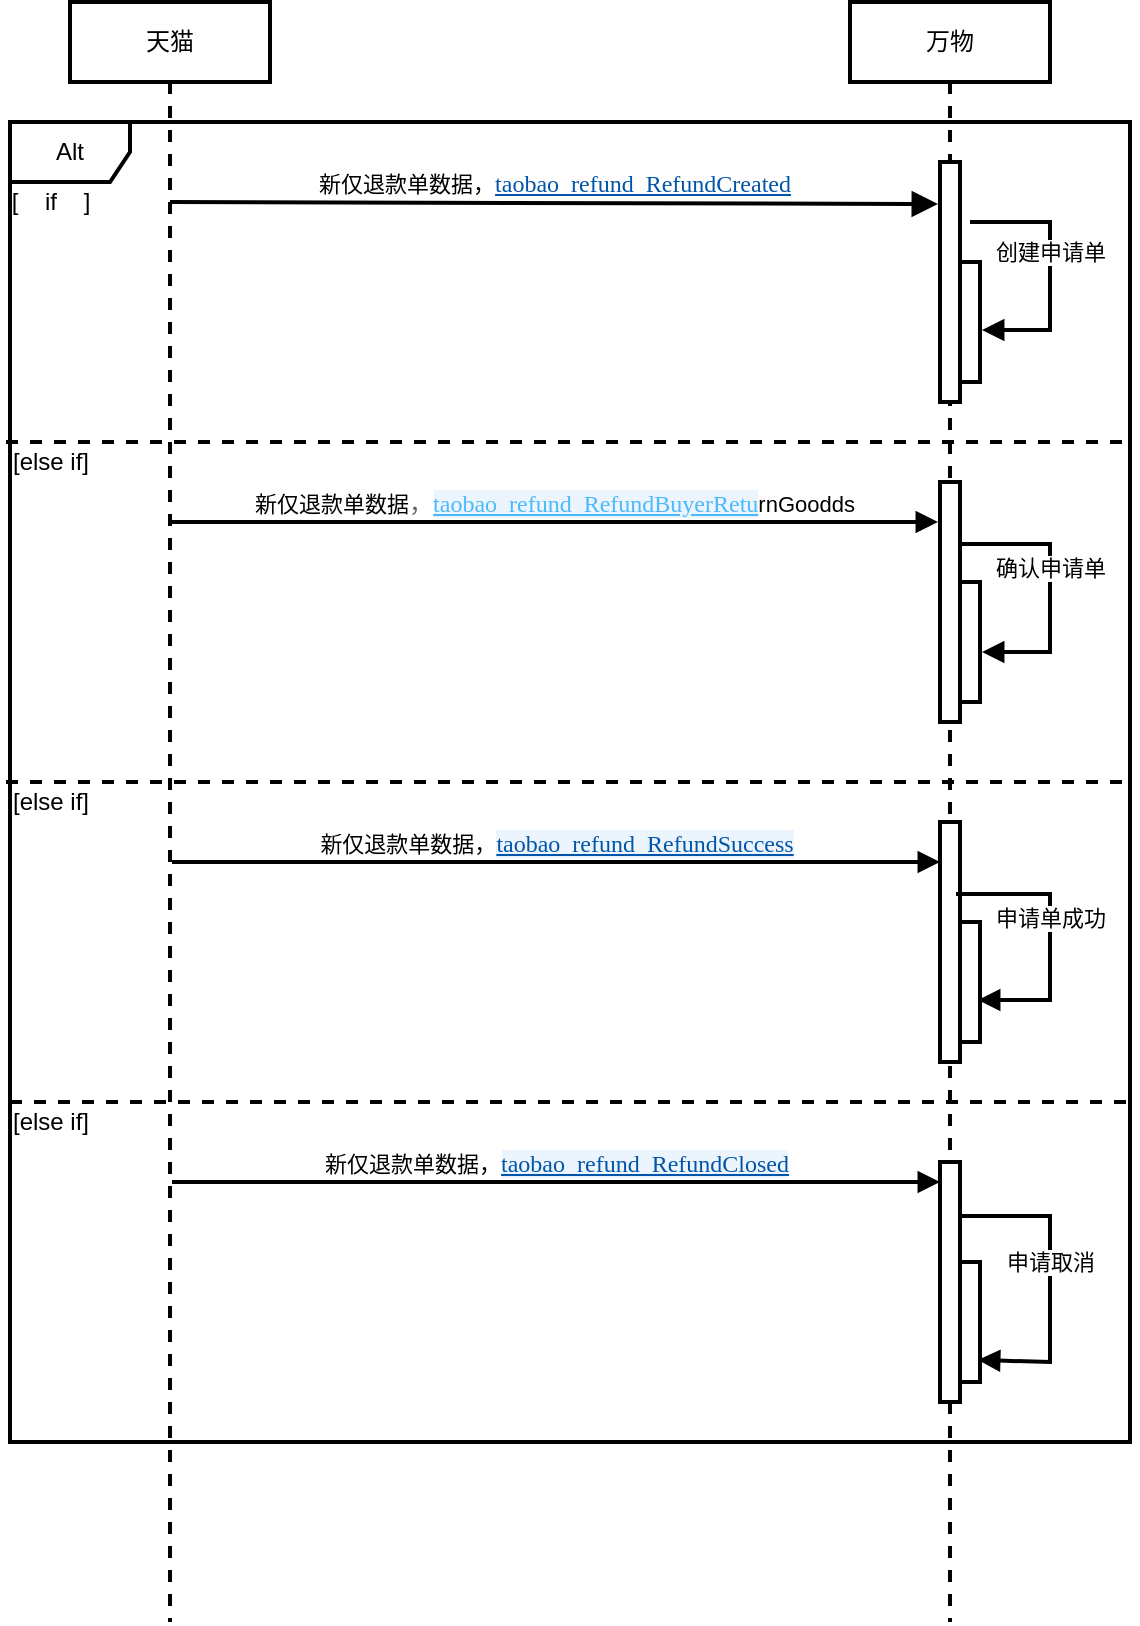 <mxfile version="15.0.3" type="github">
  <diagram id="h3oW2JSOAwKiPaTRix45" name="第 1 页">
    <mxGraphModel dx="946" dy="614" grid="1" gridSize="10" guides="1" tooltips="1" connect="1" arrows="1" fold="1" page="1" pageScale="1" pageWidth="827" pageHeight="1169" math="0" shadow="0">
      <root>
        <mxCell id="0" />
        <mxCell id="1" parent="0" />
        <mxCell id="5cqKluGBeerSZQGnTCHo-1" value="天猫" style="shape=umlLifeline;perimeter=lifelinePerimeter;whiteSpace=wrap;html=1;container=1;collapsible=0;recursiveResize=0;outlineConnect=0;strokeWidth=2;" vertex="1" parent="1">
          <mxGeometry x="110" y="120" width="100" height="810" as="geometry" />
        </mxCell>
        <mxCell id="5cqKluGBeerSZQGnTCHo-3" value="万物" style="shape=umlLifeline;perimeter=lifelinePerimeter;whiteSpace=wrap;html=1;container=1;collapsible=0;recursiveResize=0;outlineConnect=0;strokeWidth=2;" vertex="1" parent="1">
          <mxGeometry x="500" y="120" width="100" height="810" as="geometry" />
        </mxCell>
        <mxCell id="5cqKluGBeerSZQGnTCHo-5" value="Alt" style="shape=umlFrame;whiteSpace=wrap;html=1;strokeWidth=2;" vertex="1" parent="1">
          <mxGeometry x="80" y="180" width="560" height="660" as="geometry" />
        </mxCell>
        <mxCell id="5cqKluGBeerSZQGnTCHo-6" value="" style="html=1;points=[];perimeter=orthogonalPerimeter;strokeWidth=2;" vertex="1" parent="1">
          <mxGeometry x="555" y="250" width="10" height="60" as="geometry" />
        </mxCell>
        <mxCell id="5cqKluGBeerSZQGnTCHo-8" value="新仅退款单数据，&lt;a class=&quot;J_detailIn&quot; target=&quot;_blank&quot; href=&quot;https://my.open.taobao.com/integration/view_topic.htm?spm=a219a.7395903.2.2.5ddd469duFCVyH&amp;amp;id=118&amp;amp;hiddenLayout=true&quot; title=&quot;taobao_refund_RefundCreated&quot; style=&quot;color: rgb(0 , 85 , 170) ; font-size: 12px ; font-family: &amp;#34;tahoma&amp;#34; ; text-align: left&quot;&gt;taobao_refund_RefundCreated&lt;/a&gt;" style="html=1;verticalAlign=bottom;endArrow=block;endSize=8;strokeWidth=2;entryX=-0.1;entryY=0.175;entryDx=0;entryDy=0;entryPerimeter=0;endFill=1;rounded=0;" edge="1" parent="1" target="5cqKluGBeerSZQGnTCHo-13">
          <mxGeometry relative="1" as="geometry">
            <mxPoint x="530" y="234" as="targetPoint" />
            <mxPoint x="160" y="220" as="sourcePoint" />
          </mxGeometry>
        </mxCell>
        <mxCell id="5cqKluGBeerSZQGnTCHo-13" value="" style="html=1;points=[];perimeter=orthogonalPerimeter;strokeWidth=2;" vertex="1" parent="1">
          <mxGeometry x="545" y="200" width="10" height="120" as="geometry" />
        </mxCell>
        <mxCell id="5cqKluGBeerSZQGnTCHo-14" value="创建申请单" style="html=1;verticalAlign=bottom;endArrow=block;strokeWidth=2;entryX=1.1;entryY=0.567;entryDx=0;entryDy=0;entryPerimeter=0;rounded=0;" edge="1" parent="1" target="5cqKluGBeerSZQGnTCHo-6">
          <mxGeometry width="80" relative="1" as="geometry">
            <mxPoint x="560" y="230" as="sourcePoint" />
            <mxPoint x="640" y="230" as="targetPoint" />
            <Array as="points">
              <mxPoint x="600" y="230" />
              <mxPoint x="600" y="284" />
            </Array>
          </mxGeometry>
        </mxCell>
        <mxCell id="5cqKluGBeerSZQGnTCHo-15" value="" style="endArrow=none;endSize=12;dashed=1;html=1;strokeWidth=2;endFill=0;" edge="1" parent="1">
          <mxGeometry width="160" relative="1" as="geometry">
            <mxPoint x="78" y="340" as="sourcePoint" />
            <mxPoint x="640" y="340" as="targetPoint" />
          </mxGeometry>
        </mxCell>
        <mxCell id="5cqKluGBeerSZQGnTCHo-17" value="" style="html=1;points=[];perimeter=orthogonalPerimeter;strokeWidth=2;" vertex="1" parent="1">
          <mxGeometry x="545" y="360" width="10" height="120" as="geometry" />
        </mxCell>
        <mxCell id="5cqKluGBeerSZQGnTCHo-18" value="" style="html=1;points=[];perimeter=orthogonalPerimeter;strokeWidth=2;" vertex="1" parent="1">
          <mxGeometry x="555" y="410" width="10" height="60" as="geometry" />
        </mxCell>
        <mxCell id="5cqKluGBeerSZQGnTCHo-21" value="确认申请单" style="html=1;verticalAlign=bottom;endArrow=block;strokeWidth=2;exitX=1;exitY=0.258;exitDx=0;exitDy=0;exitPerimeter=0;entryX=1.1;entryY=0.583;entryDx=0;entryDy=0;entryPerimeter=0;rounded=0;" edge="1" parent="1" source="5cqKluGBeerSZQGnTCHo-17" target="5cqKluGBeerSZQGnTCHo-18">
          <mxGeometry width="80" relative="1" as="geometry">
            <mxPoint x="370" y="540" as="sourcePoint" />
            <mxPoint x="450" y="540" as="targetPoint" />
            <Array as="points">
              <mxPoint x="600" y="391" />
              <mxPoint x="600" y="445" />
            </Array>
          </mxGeometry>
        </mxCell>
        <mxCell id="5cqKluGBeerSZQGnTCHo-23" value="新仅退款单数据&lt;span style=&quot;color: rgb(102 , 102 , 102) ; font-family: &amp;#34;microsoft yahei&amp;#34; ; font-size: 12px&quot;&gt;，&lt;/span&gt;&lt;a class=&quot;J_detailIn&quot; target=&quot;_blank&quot; href=&quot;https://my.open.taobao.com/integration/view_topic.htm?spm=a219a.7395903.2.6.5ddd469dfoNRmC&amp;amp;id=122&amp;amp;hiddenLayout=true&quot; title=&quot;taobao_refund_RefundBuyerReturnGoods&quot; style=&quot;color: rgb(76 , 185 , 252) ; font-size: 12px ; outline: 0px ; font-family: &amp;#34;tahoma&amp;#34; ; text-align: left ; background-color: rgb(236 , 245 , 253)&quot;&gt;taobao_refund_RefundBuyerRetu&lt;/a&gt;rnGoodds" style="html=1;verticalAlign=bottom;endArrow=block;strokeWidth=2;" edge="1" parent="1">
          <mxGeometry width="80" relative="1" as="geometry">
            <mxPoint x="160" y="380" as="sourcePoint" />
            <mxPoint x="544" y="380" as="targetPoint" />
          </mxGeometry>
        </mxCell>
        <mxCell id="5cqKluGBeerSZQGnTCHo-24" value="[else if]" style="text;html=1;align=center;verticalAlign=middle;resizable=0;points=[];autosize=1;strokeColor=none;" vertex="1" parent="1">
          <mxGeometry x="75" y="340" width="50" height="20" as="geometry" />
        </mxCell>
        <mxCell id="5cqKluGBeerSZQGnTCHo-25" value="" style="endArrow=none;endSize=12;dashed=1;html=1;strokeWidth=2;endFill=0;" edge="1" parent="1">
          <mxGeometry width="160" relative="1" as="geometry">
            <mxPoint x="78" y="510" as="sourcePoint" />
            <mxPoint x="640" y="510" as="targetPoint" />
          </mxGeometry>
        </mxCell>
        <mxCell id="5cqKluGBeerSZQGnTCHo-26" value="[else if]" style="text;html=1;align=center;verticalAlign=middle;resizable=0;points=[];autosize=1;strokeColor=none;" vertex="1" parent="1">
          <mxGeometry x="75" y="510" width="50" height="20" as="geometry" />
        </mxCell>
        <mxCell id="5cqKluGBeerSZQGnTCHo-27" value="" style="html=1;points=[];perimeter=orthogonalPerimeter;strokeWidth=2;" vertex="1" parent="1">
          <mxGeometry x="545" y="530" width="10" height="120" as="geometry" />
        </mxCell>
        <mxCell id="5cqKluGBeerSZQGnTCHo-28" value="" style="html=1;points=[];perimeter=orthogonalPerimeter;strokeWidth=2;" vertex="1" parent="1">
          <mxGeometry x="555" y="580" width="10" height="60" as="geometry" />
        </mxCell>
        <mxCell id="5cqKluGBeerSZQGnTCHo-29" value="申请单成功" style="html=1;verticalAlign=bottom;endArrow=block;strokeWidth=2;entryX=0.9;entryY=0.65;entryDx=0;entryDy=0;entryPerimeter=0;exitX=0.8;exitY=0.3;exitDx=0;exitDy=0;exitPerimeter=0;rounded=0;" edge="1" parent="1" source="5cqKluGBeerSZQGnTCHo-27" target="5cqKluGBeerSZQGnTCHo-28">
          <mxGeometry width="80" relative="1" as="geometry">
            <mxPoint x="370" y="440" as="sourcePoint" />
            <mxPoint x="450" y="440" as="targetPoint" />
            <Array as="points">
              <mxPoint x="600" y="566" />
              <mxPoint x="600" y="619" />
            </Array>
          </mxGeometry>
        </mxCell>
        <mxCell id="5cqKluGBeerSZQGnTCHo-30" value="新仅退款单数据，&lt;a class=&quot;J_detailIn&quot; target=&quot;_blank&quot; href=&quot;https://my.open.taobao.com/integration/view_topic.htm?spm=a219a.7395903.2.10.5ddd469dfoNRmC&amp;amp;id=127&amp;amp;hiddenLayout=true&quot; title=&quot;taobao_refund_RefundSuccess&quot; style=&quot;color: rgb(0 , 85 , 170) ; font-size: 12px ; font-family: &amp;#34;tahoma&amp;#34; ; text-align: left ; background-color: rgb(236 , 245 , 253)&quot;&gt;taobao_refund_RefundSuccess&lt;/a&gt;" style="html=1;verticalAlign=bottom;endArrow=block;strokeWidth=2;" edge="1" parent="1">
          <mxGeometry width="80" relative="1" as="geometry">
            <mxPoint x="161" y="550" as="sourcePoint" />
            <mxPoint x="545" y="550" as="targetPoint" />
          </mxGeometry>
        </mxCell>
        <mxCell id="5cqKluGBeerSZQGnTCHo-31" value="[&amp;nbsp; &amp;nbsp; if&amp;nbsp; &amp;nbsp; ]" style="text;html=1;align=center;verticalAlign=middle;resizable=0;points=[];autosize=1;strokeColor=none;" vertex="1" parent="1">
          <mxGeometry x="75" y="210" width="50" height="20" as="geometry" />
        </mxCell>
        <mxCell id="5cqKluGBeerSZQGnTCHo-32" value="" style="endArrow=none;endSize=12;dashed=1;html=1;strokeWidth=2;endFill=0;" edge="1" parent="1">
          <mxGeometry width="160" relative="1" as="geometry">
            <mxPoint x="80" y="670" as="sourcePoint" />
            <mxPoint x="642" y="670" as="targetPoint" />
          </mxGeometry>
        </mxCell>
        <mxCell id="5cqKluGBeerSZQGnTCHo-33" value="" style="html=1;points=[];perimeter=orthogonalPerimeter;strokeWidth=2;" vertex="1" parent="1">
          <mxGeometry x="545" y="700" width="10" height="120" as="geometry" />
        </mxCell>
        <mxCell id="5cqKluGBeerSZQGnTCHo-34" value="" style="html=1;points=[];perimeter=orthogonalPerimeter;strokeWidth=2;" vertex="1" parent="1">
          <mxGeometry x="555" y="750" width="10" height="60" as="geometry" />
        </mxCell>
        <mxCell id="5cqKluGBeerSZQGnTCHo-37" value="申请取消" style="html=1;verticalAlign=bottom;endArrow=block;strokeWidth=2;exitX=1;exitY=0.225;exitDx=0;exitDy=0;exitPerimeter=0;entryX=0.9;entryY=0.817;entryDx=0;entryDy=0;entryPerimeter=0;rounded=0;" edge="1" parent="1" source="5cqKluGBeerSZQGnTCHo-33" target="5cqKluGBeerSZQGnTCHo-34">
          <mxGeometry width="80" relative="1" as="geometry">
            <mxPoint x="370" y="560" as="sourcePoint" />
            <mxPoint x="570" y="800" as="targetPoint" />
            <Array as="points">
              <mxPoint x="600" y="727" />
              <mxPoint x="600" y="800" />
            </Array>
          </mxGeometry>
        </mxCell>
        <mxCell id="5cqKluGBeerSZQGnTCHo-38" value="新仅退款单数据，&lt;a class=&quot;J_detailIn&quot; target=&quot;_blank&quot; href=&quot;https://my.open.taobao.com/integration/view_topic.htm?id=126&amp;amp;hiddenLayout=true&quot; title=&quot;taobao_refund_RefundClosed&quot; style=&quot;color: rgb(0 , 85 , 170) ; font-size: 12px ; font-family: &amp;#34;tahoma&amp;#34; ; text-align: left ; background-color: rgb(236 , 245 , 253)&quot;&gt;taobao_refund_RefundClosed&lt;/a&gt;" style="html=1;verticalAlign=bottom;endArrow=block;strokeWidth=2;" edge="1" parent="1">
          <mxGeometry width="80" relative="1" as="geometry">
            <mxPoint x="161" y="710" as="sourcePoint" />
            <mxPoint x="545" y="710" as="targetPoint" />
          </mxGeometry>
        </mxCell>
        <mxCell id="5cqKluGBeerSZQGnTCHo-39" value="[else if]" style="text;html=1;align=center;verticalAlign=middle;resizable=0;points=[];autosize=1;strokeColor=none;" vertex="1" parent="1">
          <mxGeometry x="75" y="670" width="50" height="20" as="geometry" />
        </mxCell>
      </root>
    </mxGraphModel>
  </diagram>
</mxfile>
